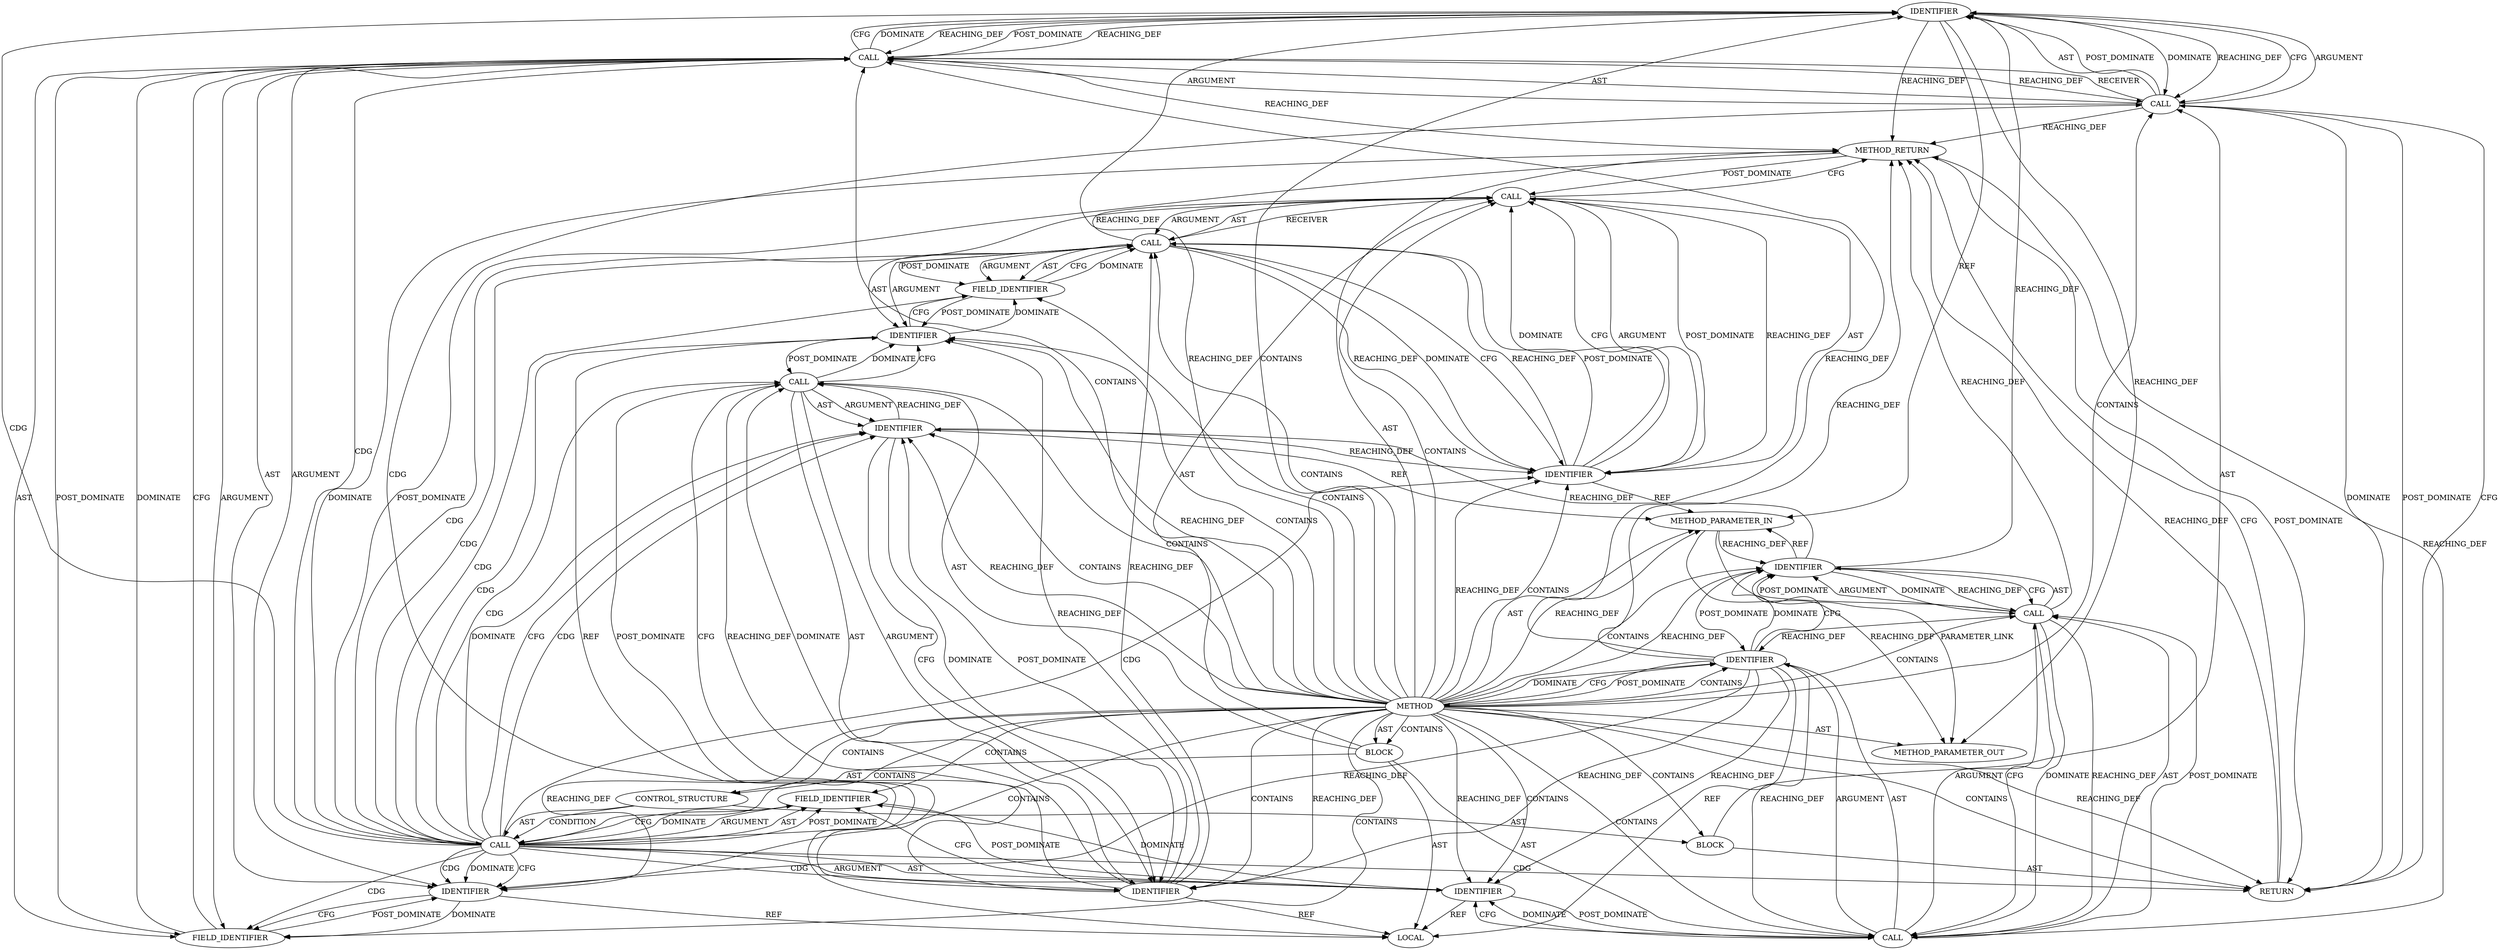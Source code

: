 digraph {
  6439 [label=IDENTIFIER ORDER=2 ARGUMENT_INDEX=1 CODE="sk" COLUMN_NUMBER=23 LINE_NUMBER=306 TYPE_FULL_NAME="sock*" NAME="sk"]
  6445 [label=CALL ORDER=1 ARGUMENT_INDEX=0 CODE="ctx->sk_write_space" COLUMN_NUMBER=2 METHOD_FULL_NAME="<operator>.indirectFieldAccess" LINE_NUMBER=317 TYPE_FULL_NAME="<empty>" DISPATCH_TYPE="STATIC_DISPATCH" SIGNATURE="" NAME="<operator>.indirectFieldAccess"]
  6442 [label=IDENTIFIER ORDER=1 ARGUMENT_INDEX=1 CODE="sk" COLUMN_NUMBER=22 LINE_NUMBER=315 TYPE_FULL_NAME="sock*" NAME="sk"]
  6440 [label=RETURN ORDER=2 ARGUMENT_INDEX=-1 CODE="return;" COLUMN_NUMBER=3 LINE_NUMBER=307]
  6447 [label=FIELD_IDENTIFIER ORDER=2 ARGUMENT_INDEX=2 CODE="sk_write_space" COLUMN_NUMBER=2 LINE_NUMBER=317 CANONICAL_NAME="sk_write_space"]
  6443 [label=IDENTIFIER ORDER=2 ARGUMENT_INDEX=2 CODE="ctx" COLUMN_NUMBER=26 LINE_NUMBER=315 TYPE_FULL_NAME="tls_context*" NAME="ctx"]
  6436 [label=CALL ORDER=1 ARGUMENT_INDEX=0 CODE="ctx->sk_write_space" COLUMN_NUMBER=3 METHOD_FULL_NAME="<operator>.indirectFieldAccess" LINE_NUMBER=306 TYPE_FULL_NAME="<empty>" DISPATCH_TYPE="STATIC_DISPATCH" SIGNATURE="" NAME="<operator>.indirectFieldAccess"]
  6448 [label=IDENTIFIER ORDER=2 ARGUMENT_INDEX=1 CODE="sk" COLUMN_NUMBER=22 LINE_NUMBER=317 TYPE_FULL_NAME="sock*" NAME="sk"]
  6430 [label=CONTROL_STRUCTURE CONTROL_STRUCTURE_TYPE="IF" ORDER=3 PARSER_TYPE_NAME="CASTIfStatement" ARGUMENT_INDEX=-1 CODE="if (ctx->splicing_pages)" COLUMN_NUMBER=2 LINE_NUMBER=305]
  6425 [label=LOCAL ORDER=1 CODE="struct tls_context* ctx" COLUMN_NUMBER=21 LINE_NUMBER=299 TYPE_FULL_NAME="tls_context*" NAME="ctx"]
  6446 [label=IDENTIFIER ORDER=1 ARGUMENT_INDEX=1 CODE="ctx" COLUMN_NUMBER=2 LINE_NUMBER=317 TYPE_FULL_NAME="tls_context*" NAME="ctx"]
  6438 [label=FIELD_IDENTIFIER ORDER=2 ARGUMENT_INDEX=2 CODE="sk_write_space" COLUMN_NUMBER=3 LINE_NUMBER=306 CANONICAL_NAME="sk_write_space"]
  6441 [label=CALL ORDER=4 ARGUMENT_INDEX=-1 CODE="tls_sw_write_space(sk, ctx)" COLUMN_NUMBER=3 METHOD_FULL_NAME="tls_sw_write_space" LINE_NUMBER=315 TYPE_FULL_NAME="<empty>" DISPATCH_TYPE="STATIC_DISPATCH" SIGNATURE="" NAME="tls_sw_write_space"]
  6423 [label=METHOD_PARAMETER_IN ORDER=1 CODE="struct sock *sk" IS_VARIADIC=false COLUMN_NUMBER=29 LINE_NUMBER=297 TYPE_FULL_NAME="sock*" EVALUATION_STRATEGY="BY_VALUE" INDEX=1 NAME="sk"]
  6449 [label=METHOD_RETURN ORDER=3 CODE="RET" COLUMN_NUMBER=1 LINE_NUMBER=297 TYPE_FULL_NAME="void" EVALUATION_STRATEGY="BY_VALUE"]
  6432 [label=IDENTIFIER ORDER=1 ARGUMENT_INDEX=1 CODE="ctx" COLUMN_NUMBER=6 LINE_NUMBER=305 TYPE_FULL_NAME="tls_context*" NAME="ctx"]
  6437 [label=IDENTIFIER ORDER=1 ARGUMENT_INDEX=1 CODE="ctx" COLUMN_NUMBER=3 LINE_NUMBER=306 TYPE_FULL_NAME="tls_context*" NAME="ctx"]
  6444 [label=CALL ORDER=5 ARGUMENT_INDEX=-1 CODE="ctx->sk_write_space(sk)" COLUMN_NUMBER=2 METHOD_FULL_NAME="tls_context.sk_write_space" LINE_NUMBER=317 TYPE_FULL_NAME="<empty>" DISPATCH_TYPE="STATIC_DISPATCH" SIGNATURE="" NAME="sk_write_space"]
  6426 [label=CALL ORDER=2 ARGUMENT_INDEX=-1 CODE="*ctx = tls_get_ctx(sk)" COLUMN_NUMBER=21 METHOD_FULL_NAME="<operator>.assignment" LINE_NUMBER=299 TYPE_FULL_NAME="<empty>" DISPATCH_TYPE="STATIC_DISPATCH" SIGNATURE="" NAME="<operator>.assignment"]
  6434 [label=BLOCK ORDER=2 ARGUMENT_INDEX=-1 CODE="{
		ctx->sk_write_space(sk);
		return;
	}" COLUMN_NUMBER=27 LINE_NUMBER=305 TYPE_FULL_NAME="void"]
  6422 [label=METHOD COLUMN_NUMBER=1 LINE_NUMBER=297 COLUMN_NUMBER_END=1 IS_EXTERNAL=false SIGNATURE="void tls_write_space (sock*)" NAME="tls_write_space" AST_PARENT_TYPE="TYPE_DECL" AST_PARENT_FULL_NAME="tls_main.c:<global>" ORDER=100 CODE="static void tls_write_space(struct sock *sk)
{
	struct tls_context *ctx = tls_get_ctx(sk);

	/* If splicing_pages call lower protocol write space handler
	 * to ensure we wake up any waiting operations there. For example
	 * if splicing pages where to call sk_wait_event.
	 */
	if (ctx->splicing_pages) {
		ctx->sk_write_space(sk);
		return;
	}

#ifdef CONFIG_TLS_DEVICE
	if (ctx->tx_conf == TLS_HW)
		tls_device_write_space(sk, ctx);
	else
#endif
		tls_sw_write_space(sk, ctx);

	ctx->sk_write_space(sk);
}" FULL_NAME="tls_write_space" LINE_NUMBER_END=318 FILENAME="tls_main.c"]
  6435 [label=CALL ORDER=1 ARGUMENT_INDEX=-1 CODE="ctx->sk_write_space(sk)" COLUMN_NUMBER=3 METHOD_FULL_NAME="tls_context.sk_write_space" LINE_NUMBER=306 TYPE_FULL_NAME="<empty>" DISPATCH_TYPE="STATIC_DISPATCH" SIGNATURE="" NAME="sk_write_space"]
  6427 [label=IDENTIFIER ORDER=1 ARGUMENT_INDEX=1 CODE="ctx" COLUMN_NUMBER=22 LINE_NUMBER=299 TYPE_FULL_NAME="tls_context*" NAME="ctx"]
  6429 [label=IDENTIFIER ORDER=1 ARGUMENT_INDEX=1 CODE="sk" COLUMN_NUMBER=40 LINE_NUMBER=299 TYPE_FULL_NAME="sock*" NAME="sk"]
  6424 [label=BLOCK ORDER=2 ARGUMENT_INDEX=-1 CODE="{
	struct tls_context *ctx = tls_get_ctx(sk);

	/* If splicing_pages call lower protocol write space handler
	 * to ensure we wake up any waiting operations there. For example
	 * if splicing pages where to call sk_wait_event.
	 */
	if (ctx->splicing_pages) {
		ctx->sk_write_space(sk);
		return;
	}

#ifdef CONFIG_TLS_DEVICE
	if (ctx->tx_conf == TLS_HW)
		tls_device_write_space(sk, ctx);
	else
#endif
		tls_sw_write_space(sk, ctx);

	ctx->sk_write_space(sk);
}" COLUMN_NUMBER=1 LINE_NUMBER=298 TYPE_FULL_NAME="void"]
  6431 [label=CALL ORDER=1 ARGUMENT_INDEX=-1 CODE="ctx->splicing_pages" COLUMN_NUMBER=6 METHOD_FULL_NAME="<operator>.indirectFieldAccess" LINE_NUMBER=305 TYPE_FULL_NAME="<empty>" DISPATCH_TYPE="STATIC_DISPATCH" SIGNATURE="" NAME="<operator>.indirectFieldAccess"]
  6433 [label=FIELD_IDENTIFIER ORDER=2 ARGUMENT_INDEX=2 CODE="splicing_pages" COLUMN_NUMBER=6 LINE_NUMBER=305 CANONICAL_NAME="splicing_pages"]
  6428 [label=CALL ORDER=2 ARGUMENT_INDEX=2 CODE="tls_get_ctx(sk)" COLUMN_NUMBER=28 METHOD_FULL_NAME="tls_get_ctx" LINE_NUMBER=299 TYPE_FULL_NAME="<empty>" DISPATCH_TYPE="STATIC_DISPATCH" SIGNATURE="" NAME="tls_get_ctx"]
  21453 [label=METHOD_PARAMETER_OUT ORDER=1 CODE="struct sock *sk" IS_VARIADIC=false COLUMN_NUMBER=29 LINE_NUMBER=297 TYPE_FULL_NAME="sock*" EVALUATION_STRATEGY="BY_VALUE" INDEX=1 NAME="sk"]
  6441 -> 6443 [label=POST_DOMINATE ]
  6422 -> 6427 [label=CONTAINS ]
  6422 -> 6443 [label=CONTAINS ]
  6440 -> 6449 [label=REACHING_DEF VARIABLE="<RET>"]
  6444 -> 6445 [label=RECEIVER ]
  6431 -> 6439 [label=CDG ]
  6431 -> 6442 [label=DOMINATE ]
  6443 -> 6442 [label=POST_DOMINATE ]
  6424 -> 6444 [label=AST ]
  6441 -> 6443 [label=AST ]
  6432 -> 6433 [label=DOMINATE ]
  6449 -> 6431 [label=POST_DOMINATE ]
  6426 -> 6432 [label=CFG ]
  6427 -> 6426 [label=REACHING_DEF VARIABLE="ctx"]
  6441 -> 6446 [label=DOMINATE ]
  6436 -> 6438 [label=ARGUMENT ]
  6440 -> 6435 [label=POST_DOMINATE ]
  6422 -> 6431 [label=CONTAINS ]
  6449 -> 6440 [label=POST_DOMINATE ]
  6422 -> 6446 [label=REACHING_DEF VARIABLE=""]
  6422 -> 6437 [label=CONTAINS ]
  6435 -> 6440 [label=DOMINATE ]
  6427 -> 6449 [label=REACHING_DEF VARIABLE="ctx"]
  6431 -> 6448 [label=CDG ]
  6437 -> 6438 [label=CFG ]
  6429 -> 6428 [label=DOMINATE ]
  6436 -> 6437 [label=AST ]
  6431 -> 6437 [label=CFG ]
  6444 -> 6445 [label=ARGUMENT ]
  6435 -> 6436 [label=RECEIVER ]
  6428 -> 6429 [label=AST ]
  6423 -> 6429 [label=REACHING_DEF VARIABLE="sk"]
  6422 -> 6424 [label=CONTAINS ]
  6426 -> 6432 [label=DOMINATE ]
  6431 -> 6432 [label=ARGUMENT ]
  6431 -> 6436 [label=CDG ]
  6444 -> 6448 [label=ARGUMENT ]
  6444 -> 6448 [label=AST ]
  6422 -> 6434 [label=CONTAINS ]
  6433 -> 6432 [label=POST_DOMINATE ]
  6431 -> 6445 [label=CDG ]
  6429 -> 6428 [label=REACHING_DEF VARIABLE="sk"]
  6422 -> 6430 [label=CONTAINS ]
  6445 -> 6444 [label=REACHING_DEF VARIABLE="ctx->sk_write_space"]
  6448 -> 6445 [label=REACHING_DEF VARIABLE="sk"]
  6427 -> 6429 [label=DOMINATE ]
  6445 -> 6447 [label=POST_DOMINATE ]
  6422 -> 6426 [label=CONTAINS ]
  6438 -> 6437 [label=POST_DOMINATE ]
  6422 -> 6441 [label=CONTAINS ]
  6428 -> 6426 [label=CFG ]
  6449 -> 6444 [label=POST_DOMINATE ]
  6422 -> 6439 [label=CONTAINS ]
  6439 -> 6435 [label=DOMINATE ]
  6444 -> 6448 [label=POST_DOMINATE ]
  6435 -> 6436 [label=ARGUMENT ]
  6427 -> 6443 [label=REACHING_DEF VARIABLE="ctx"]
  6437 -> 6425 [label=REF ]
  6439 -> 6435 [label=REACHING_DEF VARIABLE="sk"]
  6426 -> 6427 [label=ARGUMENT ]
  6422 -> 6427 [label=DOMINATE ]
  6441 -> 6442 [label=AST ]
  6439 -> 6435 [label=CFG ]
  6445 -> 6447 [label=ARGUMENT ]
  6433 -> 6431 [label=CFG ]
  6435 -> 6439 [label=ARGUMENT ]
  6431 -> 6449 [label=DOMINATE ]
  6426 -> 6427 [label=AST ]
  6430 -> 6434 [label=AST ]
  6423 -> 21453 [label=REACHING_DEF VARIABLE="sk"]
  6443 -> 6441 [label=CFG ]
  6431 -> 6443 [label=CDG ]
  6422 -> 6438 [label=CONTAINS ]
  6427 -> 6429 [label=CFG ]
  6429 -> 6427 [label=POST_DOMINATE ]
  6422 -> 6432 [label=REACHING_DEF VARIABLE=""]
  6441 -> 6442 [label=ARGUMENT ]
  6422 -> 6424 [label=AST ]
  6436 -> 6435 [label=REACHING_DEF VARIABLE="ctx->sk_write_space"]
  6443 -> 6445 [label=REACHING_DEF VARIABLE="ctx"]
  6448 -> 6423 [label=REF ]
  6431 -> 6438 [label=CDG ]
  6436 -> 6438 [label=AST ]
  6441 -> 6446 [label=CFG ]
  6422 -> 6436 [label=CONTAINS ]
  6441 -> 6443 [label=ARGUMENT ]
  6422 -> 6428 [label=CONTAINS ]
  6428 -> 6426 [label=REACHING_DEF VARIABLE="tls_get_ctx(sk)"]
  6431 -> 6433 [label=ARGUMENT ]
  6422 -> 6443 [label=REACHING_DEF VARIABLE=""]
  6438 -> 6436 [label=DOMINATE ]
  6429 -> 6423 [label=REF ]
  6422 -> 21453 [label=AST ]
  6422 -> 6448 [label=CONTAINS ]
  6439 -> 6436 [label=REACHING_DEF VARIABLE="sk"]
  6432 -> 6425 [label=REF ]
  6426 -> 6428 [label=AST ]
  6431 -> 6433 [label=AST ]
  6427 -> 6432 [label=REACHING_DEF VARIABLE="ctx"]
  6443 -> 6441 [label=REACHING_DEF VARIABLE="ctx"]
  6428 -> 6449 [label=REACHING_DEF VARIABLE="tls_get_ctx(sk)"]
  6422 -> 6423 [label=REACHING_DEF VARIABLE=""]
  6422 -> 6437 [label=REACHING_DEF VARIABLE=""]
  6445 -> 6447 [label=AST ]
  6428 -> 6429 [label=POST_DOMINATE ]
  6424 -> 6441 [label=AST ]
  6431 -> 6444 [label=CDG ]
  6448 -> 6444 [label=REACHING_DEF VARIABLE="sk"]
  6440 -> 6449 [label=CFG ]
  6446 -> 6425 [label=REF ]
  6422 -> 6440 [label=CONTAINS ]
  6422 -> 6427 [label=CFG ]
  6432 -> 6426 [label=POST_DOMINATE ]
  6431 -> 6447 [label=CDG ]
  6432 -> 6433 [label=CFG ]
  6431 -> 6435 [label=CDG ]
  6424 -> 6426 [label=AST ]
  6448 -> 6444 [label=DOMINATE ]
  6436 -> 6438 [label=POST_DOMINATE ]
  6445 -> 6446 [label=ARGUMENT ]
  6429 -> 6428 [label=CFG ]
  6445 -> 6448 [label=REACHING_DEF VARIABLE="ctx->sk_write_space"]
  6422 -> 6435 [label=CONTAINS ]
  6422 -> 6442 [label=CONTAINS ]
  6442 -> 6443 [label=CFG ]
  6422 -> 6440 [label=REACHING_DEF VARIABLE=""]
  6445 -> 6446 [label=AST ]
  6430 -> 6431 [label=CONDITION ]
  6435 -> 6436 [label=AST ]
  6428 -> 6427 [label=REACHING_DEF VARIABLE="tls_get_ctx(sk)"]
  6435 -> 6449 [label=REACHING_DEF VARIABLE="ctx->sk_write_space(sk)"]
  6422 -> 6445 [label=CONTAINS ]
  6442 -> 6441 [label=REACHING_DEF VARIABLE="sk"]
  6434 -> 6440 [label=AST ]
  6446 -> 6447 [label=DOMINATE ]
  6444 -> 6445 [label=AST ]
  6431 -> 6437 [label=CDG ]
  6423 -> 21453 [label=PARAMETER_LINK ]
  6442 -> 6448 [label=REACHING_DEF VARIABLE="sk"]
  6428 -> 6426 [label=DOMINATE ]
  6435 -> 6439 [label=AST ]
  6431 -> 6441 [label=CDG ]
  6428 -> 6429 [label=ARGUMENT ]
  6429 -> 6442 [label=REACHING_DEF VARIABLE="sk"]
  6439 -> 21453 [label=REACHING_DEF VARIABLE="sk"]
  6426 -> 6428 [label=POST_DOMINATE ]
  6442 -> 6423 [label=REF ]
  6445 -> 6448 [label=DOMINATE ]
  6439 -> 6423 [label=REF ]
  6427 -> 6436 [label=REACHING_DEF VARIABLE="ctx"]
  6430 -> 6431 [label=AST ]
  6443 -> 6446 [label=REACHING_DEF VARIABLE="ctx"]
  6422 -> 6447 [label=CONTAINS ]
  6427 -> 6422 [label=POST_DOMINATE ]
  6435 -> 6439 [label=POST_DOMINATE ]
  6422 -> 6429 [label=CONTAINS ]
  6437 -> 6438 [label=DOMINATE ]
  6436 -> 6439 [label=REACHING_DEF VARIABLE="ctx->sk_write_space"]
  6439 -> 6449 [label=REACHING_DEF VARIABLE="sk"]
  6431 -> 6432 [label=AST ]
  6422 -> 6432 [label=CONTAINS ]
  6439 -> 6436 [label=POST_DOMINATE ]
  6447 -> 6446 [label=POST_DOMINATE ]
  6447 -> 6445 [label=CFG ]
  6445 -> 6448 [label=CFG ]
  6431 -> 6440 [label=CDG ]
  6435 -> 6440 [label=CFG ]
  6438 -> 6436 [label=CFG ]
  6422 -> 6442 [label=REACHING_DEF VARIABLE=""]
  6422 -> 6444 [label=CONTAINS ]
  6431 -> 6442 [label=CFG ]
  6436 -> 6437 [label=ARGUMENT ]
  6426 -> 6428 [label=ARGUMENT ]
  6444 -> 6449 [label=CFG ]
  6433 -> 6431 [label=DOMINATE ]
  6422 -> 6449 [label=AST ]
  6434 -> 6435 [label=AST ]
  6422 -> 6448 [label=REACHING_DEF VARIABLE=""]
  6442 -> 6443 [label=DOMINATE ]
  6443 -> 6441 [label=DOMINATE ]
  6446 -> 6441 [label=POST_DOMINATE ]
  6443 -> 6425 [label=REF ]
  6422 -> 6446 [label=CONTAINS ]
  6436 -> 6439 [label=CFG ]
  6424 -> 6425 [label=AST ]
  6429 -> 6439 [label=REACHING_DEF VARIABLE="sk"]
  6448 -> 6445 [label=POST_DOMINATE ]
  6422 -> 6429 [label=REACHING_DEF VARIABLE=""]
  6427 -> 6437 [label=REACHING_DEF VARIABLE="ctx"]
  6427 -> 6425 [label=REF ]
  6431 -> 6446 [label=CDG ]
  6446 -> 6447 [label=CFG ]
  6422 -> 6439 [label=REACHING_DEF VARIABLE=""]
  6448 -> 6444 [label=CFG ]
  6431 -> 6433 [label=POST_DOMINATE ]
  6436 -> 6439 [label=DOMINATE ]
  6422 -> 6423 [label=AST ]
  6431 -> 6437 [label=DOMINATE ]
  6431 -> 6442 [label=CDG ]
  6447 -> 6445 [label=DOMINATE ]
  6424 -> 6430 [label=AST ]
  6436 -> 6449 [label=REACHING_DEF VARIABLE="ctx->sk_write_space"]
  6426 -> 6449 [label=REACHING_DEF VARIABLE="*ctx = tls_get_ctx(sk)"]
  6422 -> 6433 [label=CONTAINS ]
}
